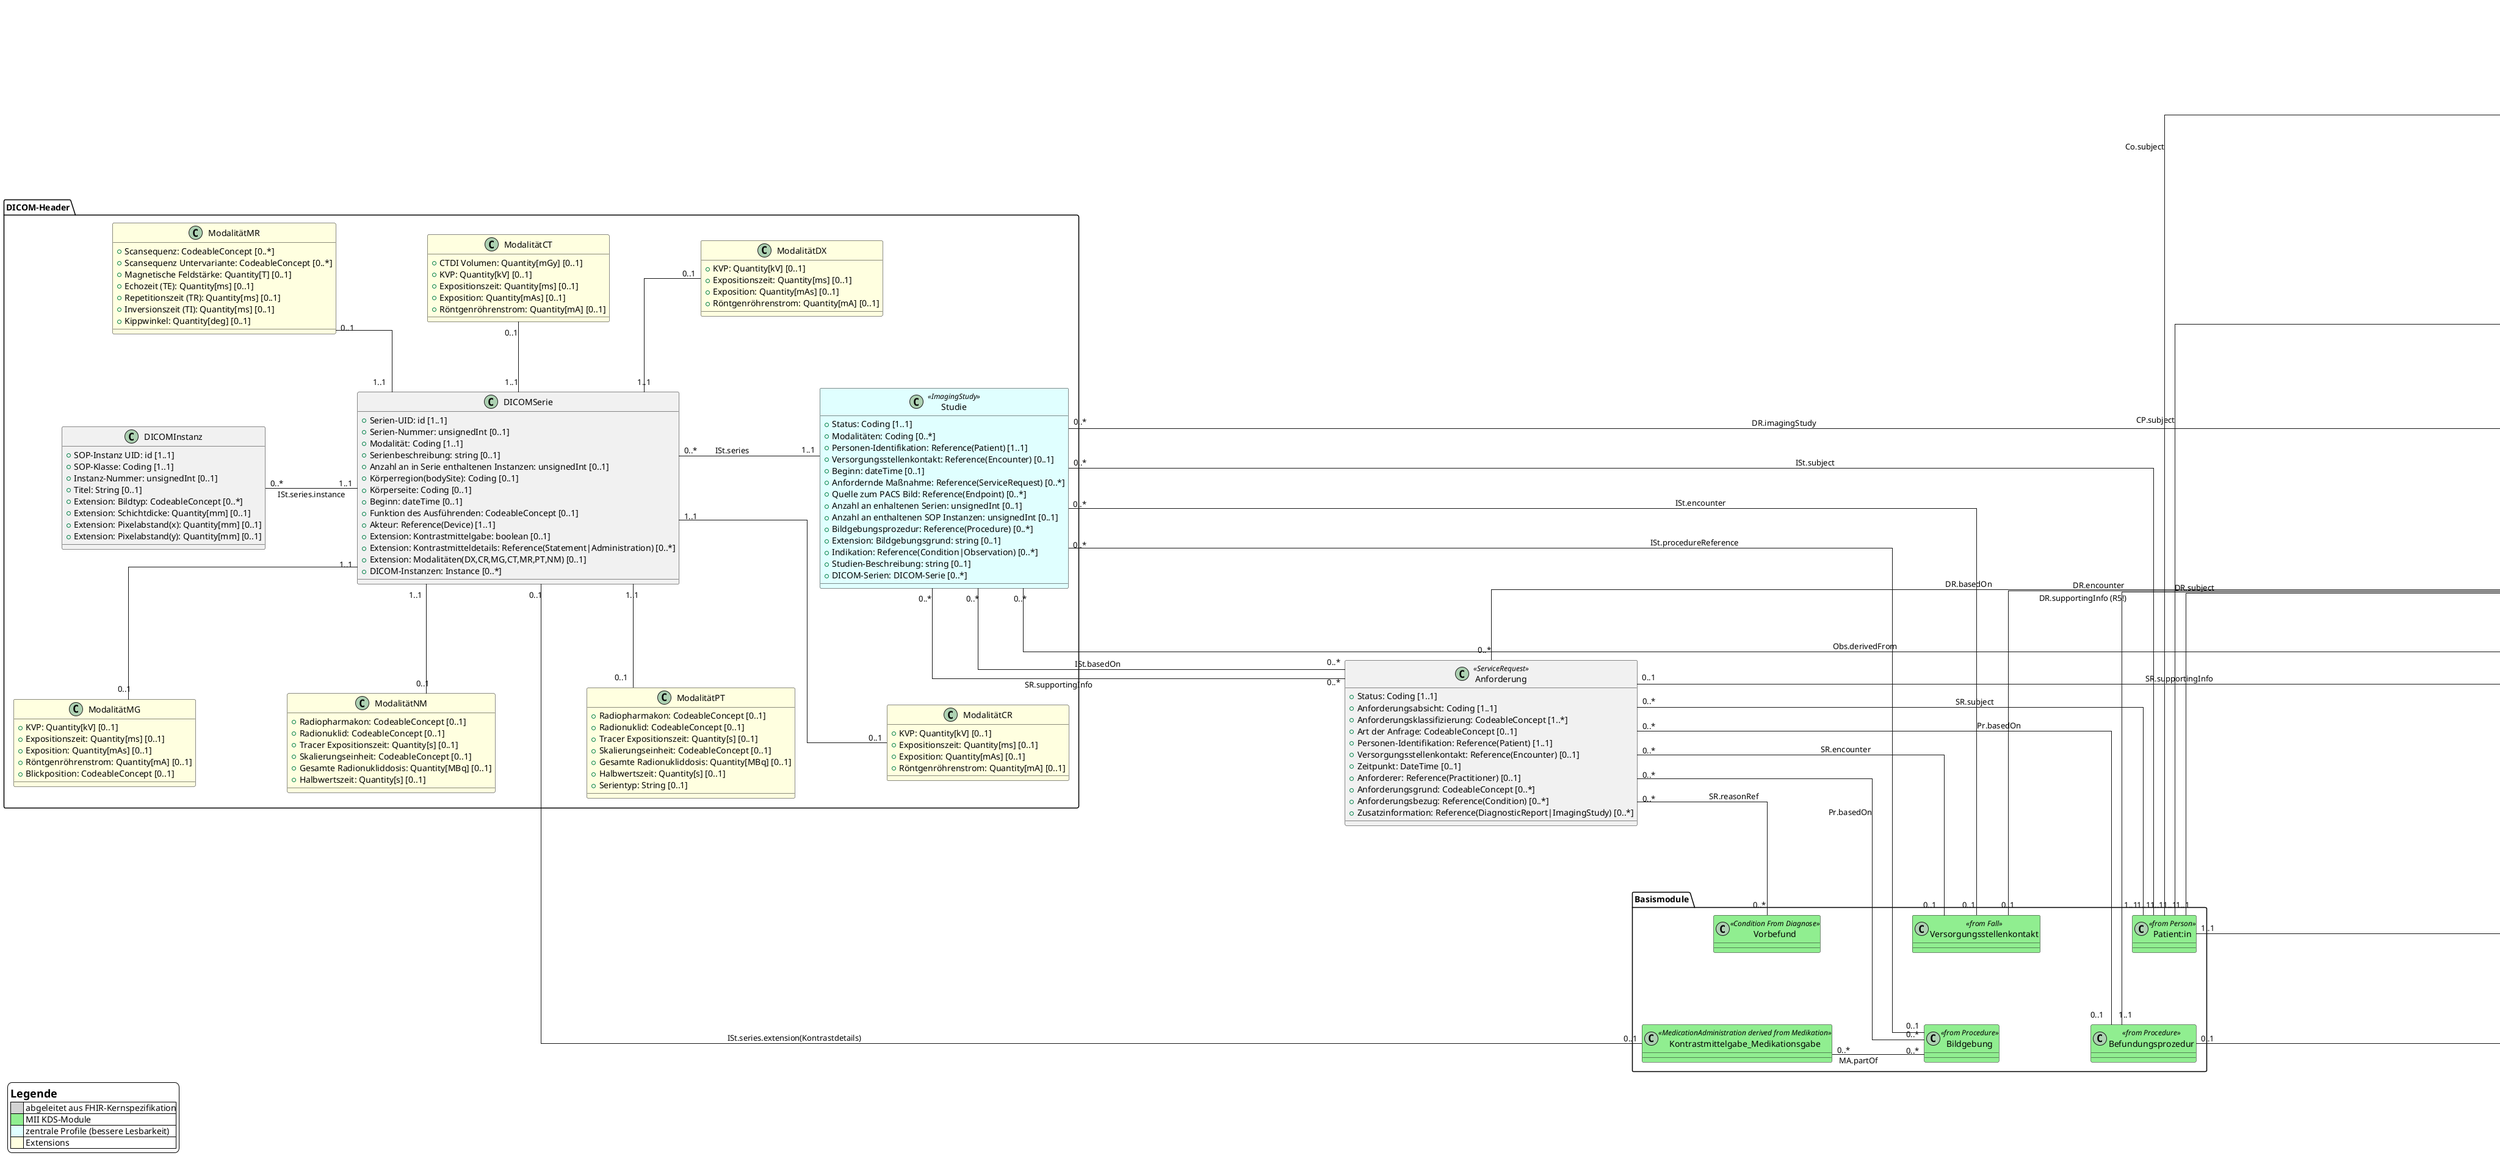 @startuml UML Modul Bildgebung
skinparam Linetype ortho
skinparam Nodesep 150
skinparam Ranksep 80
skinparam legendBackgroundColor #white

package "DICOM-Header" {
  class Studie <<ImagingStudy>> #LightCyan {
  + Status: Coding [1..1]
  + Modalitäten: Coding [0..*]
  + {field} Personen-Identifikation: Reference(Patient) [1..1]
  + {field} Versorgungsstellenkontakt: Reference(Encounter) [0..1]
  + Beginn: dateTime [0..1]
  + {field} Anfordernde Maßnahme: Reference(ServiceRequest) [0..*]
  + {field} Quelle zum PACS Bild: Reference(Endpoint) [0..*]
  + Anzahl an enhaltenen Serien: unsignedInt [0..1]
  + Anzahl an enthaltenen SOP Instanzen: unsignedInt [0..1]
  + {field} Bildgebungsprozedur: Reference(Procedure) [0..*]
  + Extension: Bildgebungsgrund: string [0..1]
  + {field} Indikation: Reference(Condition|Observation) [0..*]
  + Studien-Beschreibung: string [0..1]
  + DICOM-Serien: DICOM-Serie [0..*]
  }

  class DICOMSerie {
  + Serien-UID: id [1..1]
  + Serien-Nummer: unsignedInt [0..1]
  + Modalität: Coding [1..1]
  + Serienbeschreibung: string [0..1]
  + Anzahl an in Serie enthaltenen Instanzen: unsignedInt [0..1]
  + {field} Körperregion(bodySite): Coding [0..1]
  + Körperseite: Coding [0..1]
  + Beginn: dateTime [0..1]
  + Funktion des Ausführenden: CodeableConcept [0..1]
  + {field} Akteur: Reference(Device) [1..1]
  + Extension: Kontrastmittelgabe: boolean [0..1]
  + {field} Extension: Kontrastmitteldetails: Reference(Statement|Administration) [0..*]
  + {field} Extension: Modalitäten(DX,CR,MG,CT,MR,PT,NM) [0..1]
  + DICOM-Instanzen: Instance [0..*]
  }

  class DICOMInstanz {
  + SOP-Instanz UID: id [1..1]
  + SOP-Klasse: Coding [1..1]
  + Instanz-Nummer: unsignedInt [0..1]
  + Titel: String [0..1]
  + Extension: Bildtyp: CodeableConcept [0..*]
  + Extension: Schichtdicke: Quantity[mm] [0..1]
  + {field} Extension: Pixelabstand(x): Quantity[mm] [0..1]
  + {field} Extension: Pixelabstand(y): Quantity[mm] [0..1]
  }

  class ModalitätMR #LightYellow {
  + Scansequenz: CodeableConcept [0..*]
  + Scansequenz Untervariante: CodeableConcept [0..*]
  + Magnetische Feldstärke: Quantity[T] [0..1]
  + {field} Echozeit (TE): Quantity[ms] [0..1]
  + {field} Repetitionszeit (TR): Quantity[ms] [0..1]
  + {field} Inversionszeit (TI): Quantity[ms] [0..1]
  + Kippwinkel: Quantity[deg] [0..1]
  }

  class ModalitätCT #LightYellow {
  + CTDI Volumen: Quantity[mGy] [0..1]
  + KVP: Quantity[kV] [0..1]
  + Expositionszeit: Quantity[ms] [0..1]
  + Exposition: Quantity[mAs] [0..1]
  + Röntgenröhrenstrom: Quantity[mA] [0..1]
  } 

  class ModalitätDX #LightYellow {
  + KVP: Quantity[kV] [0..1]
  + Expositionszeit: Quantity[ms] [0..1]
  + Exposition: Quantity[mAs] [0..1]
  + Röntgenröhrenstrom: Quantity[mA] [0..1]
  } 

  class ModalitätCR #LightYellow {
  + KVP: Quantity[kV] [0..1]
  + Expositionszeit: Quantity[ms] [0..1]
  + Exposition: Quantity[mAs] [0..1]
  + Röntgenröhrenstrom: Quantity[mA] [0..1]
  } 

  class ModalitätMG #LightYellow {
  + KVP: Quantity[kV] [0..1]
  + Expositionszeit: Quantity[ms] [0..1]
  + Exposition: Quantity[mAs] [0..1]
  + Röntgenröhrenstrom: Quantity[mA] [0..1]
  + Blickposition: CodeableConcept [0..1]
  } 

  class ModalitätNM #LightYellow {
  + Radiopharmakon: CodeableConcept [0..1]
  + Radionuklid: CodeableConcept [0..1]
  + Tracer Expositionszeit: Quantity[s] [0..1]
  + Skalierungseinheit: CodeableConcept [0..1]
  + Gesamte Radionukliddosis: Quantity[MBq] [0..1]
  + Halbwertszeit: Quantity[s] [0..1]
  } 

  class ModalitätPT #LightYellow {
  + Radiopharmakon: CodeableConcept [0..1]
  + Radionuklid: CodeableConcept [0..1]
  + Tracer Expositionszeit: Quantity[s] [0..1]
  + Skalierungseinheit: CodeableConcept [0..1]
  + Gesamte Radionukliddosis: Quantity[MBq] [0..1]
  + Halbwertszeit: Quantity[s] [0..1]
  + Serientyp: String [0..1]
  }
}

class Anforderung <<ServiceRequest>> {
  + Status: Coding [1..1]
  + Anforderungsabsicht: Coding [1..1]
  + Anforderungsklassifizierung: CodeableConcept [1..*]
  + Art der Anfrage: CodeableConcept [0..1]
  + {field} Personen-Identifikation: Reference(Patient) [1..1]
  + {field} Versorgungsstellenkontakt: Reference(Encounter) [0..1]
  + Zeitpunkt: DateTime [0..1]
  + {field} Anforderer: Reference(Practitioner) [0..1]
  + Anforderungsgrund: CodeableConcept [0..*]
  + {field} Anforderungsbezug: Reference(Condition) [0..*]
  + {field} Zusatzinformation: Reference(DiagnosticReport|ImagingStudy) [0..*]
}

class Körperstruktur <<BodyStructure>> {
  + Morphologie: CodeableConcept [0..1]
  + Lokalisation: CodeableConcept [0..1]
  + nähere Lokalisation: CodeableConcept [0..*]
  + {field} Personen-Identifikation: Reference(Patient) [1..1]
}

package "Befund" {
  class Befundbericht <<DiagnosticReport>> #LightCyan {
  + {field} Anfordende Maßnahme: Reference(ServiceRequest) [0..*]
  + Status: Coding [1..1]
  + Kategorie: CodeableConcept [1..*]
  + Code: Coding [1..1]
  + {field} Personen-Identifikation: Reference(Patient) [1..1]
  + {field} Versorgungsstellenkontakt: Reference(Encounter) [0..1]
  + Klinisch relevante Zeit: dateTime [0..1]
  + Klinisch relevante Periode: period [0..1]
  + Zeit der Erstellung: issued [0..1]
  + {field} Beobachtung: Reference(Observation) [0..*]
  + {field} Studienbezug: Reference(ImagingStudy) [1..*]
  + Interpretation der Beobachtung: markdown [0..1]
  + strukturierte Interpretation: CodeableConcept [0..*]
  + {field} Zusatzinformation: Reference(DiagnosticReport|Procedure) [0..*]
  + {field} Dokumentenanhang: Attachment [0..*]
  }
  
  class Empfehlung <<CarePlan>> {
  + Status: Coding [1..1]
  + Art der Empfehlung: Coding [1..1]
  + Freitextempfehlung: String [0..1]
  + {field} Personen-Identifikation: Reference(Patient) [1..1]
  + {field} Zusatzinformation: Reference(DiagnosticReport) [0..*] 
  }

  package "Generisch" {
    class GenerischeBeobachtung <<Observation>> {
    + {field} Extension: Bildnummer: DICOM Instance UID (Series) [0..1]
    + {field} Extension: Schichtposition: DICOM Instance UID (SOP Instance) [0..1]
    + {field} Extension: Erweiterte Körperstruktur: Reference(BodyStructure) [0..1]
    + {field} Teil einer Befundungsprozedur: Reference(Procedure) [0..*]
    + Status: Coding [1..1]
    + Beobachtungsklassifizierung: CodeableConcept [0..*]
    + Beobachtungstyp: CodeableConcept [1..1]
    + {field} Personen-Identifikation: Reference(Patient) [1..1]
    + Beobachtungszeitpunkt: issued [0..1]
    + Beschreibung: value[x] [0..1]
    + {field} Körperregion: CodeableConcept [0..1]
    + {field} weitere Beobachtung: Reference(Observation) [0..*]
    + {field} Studienbezug: Reference(ImagingStudy) [0..*]
    + erweiterte Beschreibung: component [0..*]
    }
  }

  package "Semistruktur"{
    class SemistrukturiertesBefunddokument <<Composition>>{
    + Status: Coding [1..1]
    + Typ: CodeableConcept [1..1]
    + {field} Personen-Identifikation: Reference(Patient) [1..1]
    + Datum und Uhrzeit der Bearbeitung: DateTime [1..1]
    + {field} Autor: Reference(Practitioner) [1..*]
    + Titel: String [1..1]
    + Befundabschnitt: BackboneElement [1..*]
    }

    class Befundabschnitt <<Composition.section>> {
    + Titel des Abschnitts: String [0..1]
    + Art des Abschnitts: CodeableConcept [0..1]
    + {field} Autor des Abschnitt: Reference(Practitioner) [0..*]
    + Text: Narrative [0..1]
    + {field} Eintrag: Reference(Observation|DiagnosticReport) [1..*]
    + Unterabschnitt: Composition.section.section [0..*]
    }
  }
}

package "Basismodule" {
  class "Patient:in" <<from Person>> #Lightgreen {}
  class Versorgungsstellenkontakt <<from Fall>> #Lightgreen {}
  class Vorbefund <<Condition From Diagnose>> #Lightgreen {}
  class Bildgebung <<from Procedure>> #Lightgreen {}
  class Kontrastmittelgabe_Medikationsgabe <<MedicationAdministration derived from Medikation>> #Lightgreen {}
  class Befundungsprozedur <<from Procedure>> #Lightgreen {}
}

legend left
    = Legende
    |<#lightgray>      | abgeleitet aus FHIR-Kernspezifikation|
    |<#lightgreen>     | MII KDS-Module|
    |<#lightcyan>      | zentrale Profile (bessere Lesbarkeit)|
    |<#lightyellow>    | Extensions|
endlegend

DICOMSerie "1..1" -l- "0..*" DICOMInstanz: ISt.series.instance
DICOMSerie "1..1" -u- "0..1" ModalitätMR
DICOMSerie "1..1" -u- "0..1" ModalitätCT
DICOMSerie "1..1" -u- "0..1" ModalitätDX
DICOMSerie "1..1" -d- "0..1" ModalitätCR
DICOMSerie "1..1" -d- "0..1" ModalitätMG
DICOMSerie "1..1" -d- "0..1" ModalitätNM
DICOMSerie "1..1" -d- "0..1" ModalitätPT
DICOMSerie "0..1" -- "0..1" Kontrastmittelgabe_Medikationsgabe: ISt.series.extension(Kontrastdetails)

Bildgebung "0..*" -- "0..*" Anforderung: Pr.basedOn
Bildgebung -[hidden]u- Vorbefund

Befundungsprozedur -[hidden]u- Vorbefund
Befundungsprozedur "0..1" -- "0..*" Anforderung: Pr.basedOn

Kontrastmittelgabe_Medikationsgabe "0..*" -r- "0..*" Bildgebung: MA.partOf

Befundbericht "0..1" -- "0..*" Anforderung: DR.basedOn
Befundbericht "0..*" -- "1..1" "Patient:in": DR.subject
Befundbericht "0..*" -- "0..1" Versorgungsstellenkontakt: DR.encounter
Befundbericht "1..1" -- "0..*" GenerischeBeobachtung: DR.result
Befundbericht "0..*" -l- "0..*" Studie: DR.imagingStudy
Befundbericht "1..1" -u- "0..*" Befundbericht: DR.supportingInfo (R5!)
Befundbericht "0..1" -- "1..1" Befundungsprozedur: DR.supportingInfo (R5!)

Empfehlung "0..*" -- "1..1" "Patient:in": CP.subject
Empfehlung "0..*" -- "0..*" Befundbericht: CP.supportingInfo 

GenerischeBeobachtung "0..*" -- "0..1" Körperstruktur: Obs.bodyStructure (R5!)
GenerischeBeobachtung "0..*" -- "0..1" Befundungsprozedur: Obs.partOf
GenerischeBeobachtung "0..*" -- "1..1" "Patient:in": Obs.subject
GenerischeBeobachtung "1..1" -u- "0..*" GenerischeBeobachtung: Obs.hasMember
GenerischeBeobachtung "0..*" -- "0..*" Studie: Obs.derivedFrom

Studie "0..*" -- "0..1" Versorgungsstellenkontakt: ISt.encounter
Studie "0..*" -- "1..1" "Patient:in": ISt.subject
Studie "0..*" -d- "0..*" Anforderung: ISt.basedOn
Studie "0..*" -- "0..1" Bildgebung: ISt.procedureReference
Studie "1..1" -r---- "0..*" DICOMSerie: ISt.series

Anforderung "0..*" -- "1..1" "Patient:in": SR.subject
Anforderung "0..*" -- "0..1" Versorgungsstellenkontakt: SR.encounter
Anforderung "0..*" -- "0..*" Vorbefund: SR.reasonRef
Anforderung "0..*" -u- "0..*" Studie: SR.supportingInfo
Anforderung "0..1" -- "0..*" Befundbericht: SR.supportingInfo

SemistrukturiertesBefunddokument "1..1" -- "1..*" Befundabschnitt: Co.section
SemistrukturiertesBefunddokument "0..*" -- "1..1" "Patient:in": Co.subject

Befundabschnitt "1..1" -- "1..1" Befundbericht: Co.section.entry
Befundabschnitt "1..1" -u- "0..*" Befundabschnitt: Co.section.section
Befundabschnitt "0..1" -- "0..*" GenerischeBeobachtung: Co.section.entry
@enduml
